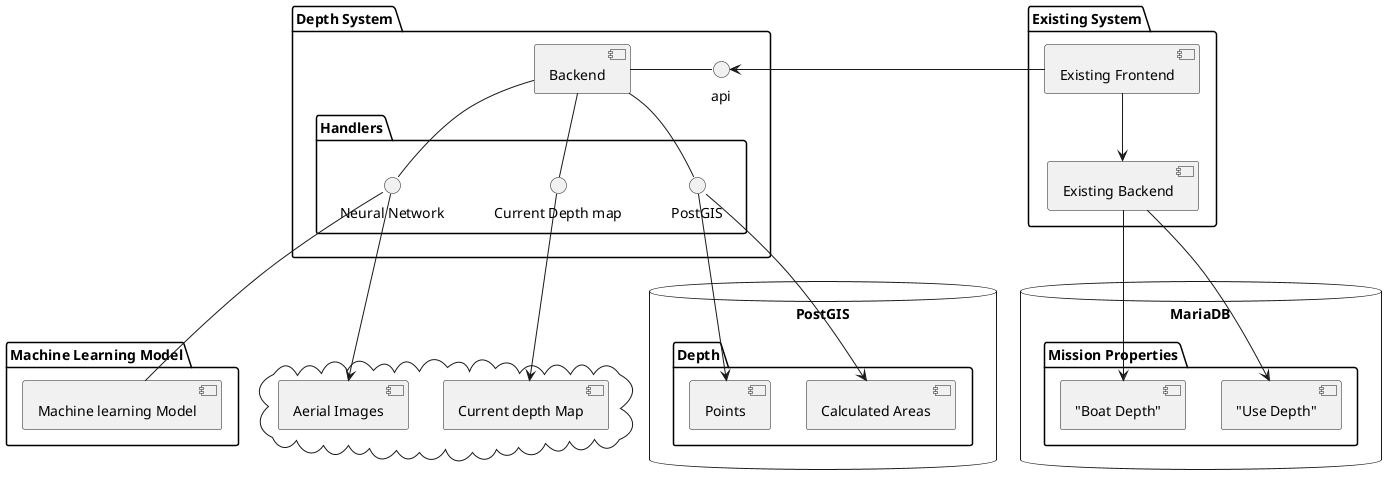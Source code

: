 @startuml
skinparam backgroundColor transparent
package "Existing System" {
[Existing Frontend] as ef
[Existing Backend]  as eb

}
package "Machine Learning Model"{
[Machine learning Model] as mlm
}
package "Depth System" {
[Backend] as b
() "api" as api
folder "Handlers" as handlers{
() "PostGIS" as postgis_handler
() "Current Depth map" as depth_handler
() "Neural Network" as cnn_handler
}

b -right- api
b -down- postgis_handler
b -down- depth_handler
b -down- cnn_handler
}

database "MariaDB"{
folder "Mission Properties"{
    ["Use Depth"] as ud
    ["Boat Depth"] as bd
    }
}



database "PostGIS" as postgis {
folder "Depth" {
[Calculated Areas] as ca
[Points] as points
}
}

cloud {
[Current depth Map] as cdm
[Aerial Images] as aerial
}


ef -right-> api
ef --> eb
eb --> ud
eb --> bd

postgis_handler --> ca
cnn_handler --> aerial
depth_handler --> cdm
postgis_handler --> points
mlm -up- cnn_handler
@enduml